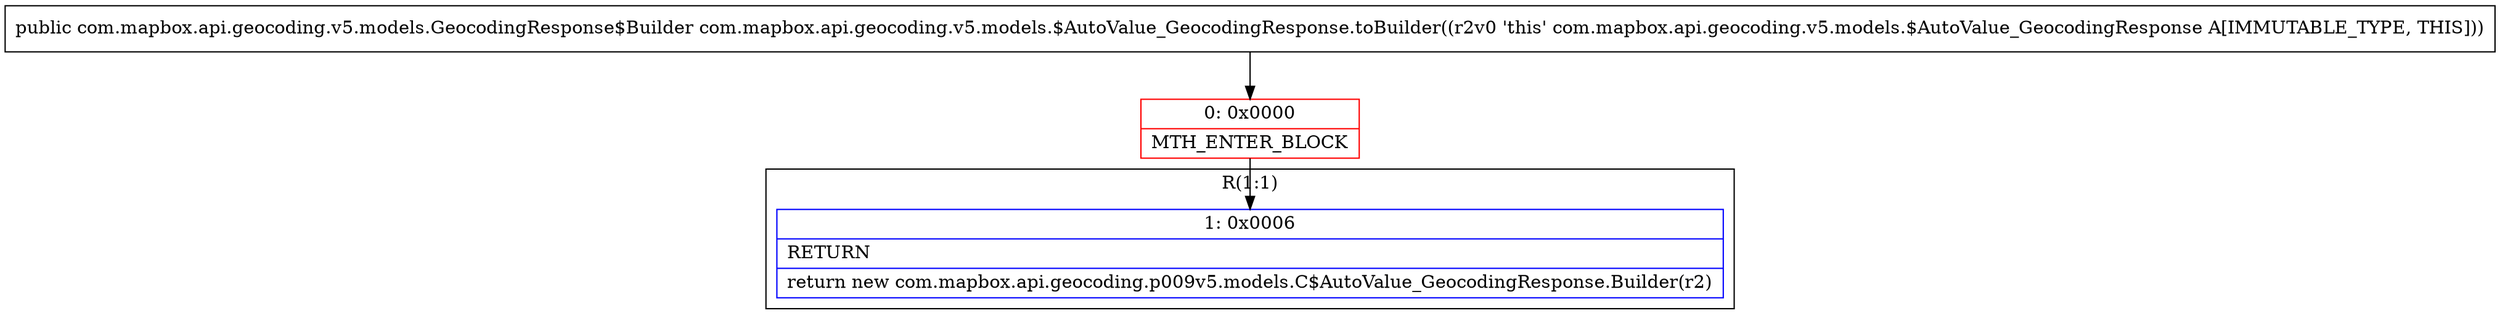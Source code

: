 digraph "CFG forcom.mapbox.api.geocoding.v5.models.$AutoValue_GeocodingResponse.toBuilder()Lcom\/mapbox\/api\/geocoding\/v5\/models\/GeocodingResponse$Builder;" {
subgraph cluster_Region_1640275851 {
label = "R(1:1)";
node [shape=record,color=blue];
Node_1 [shape=record,label="{1\:\ 0x0006|RETURN\l|return new com.mapbox.api.geocoding.p009v5.models.C$AutoValue_GeocodingResponse.Builder(r2)\l}"];
}
Node_0 [shape=record,color=red,label="{0\:\ 0x0000|MTH_ENTER_BLOCK\l}"];
MethodNode[shape=record,label="{public com.mapbox.api.geocoding.v5.models.GeocodingResponse$Builder com.mapbox.api.geocoding.v5.models.$AutoValue_GeocodingResponse.toBuilder((r2v0 'this' com.mapbox.api.geocoding.v5.models.$AutoValue_GeocodingResponse A[IMMUTABLE_TYPE, THIS])) }"];
MethodNode -> Node_0;
Node_0 -> Node_1;
}

